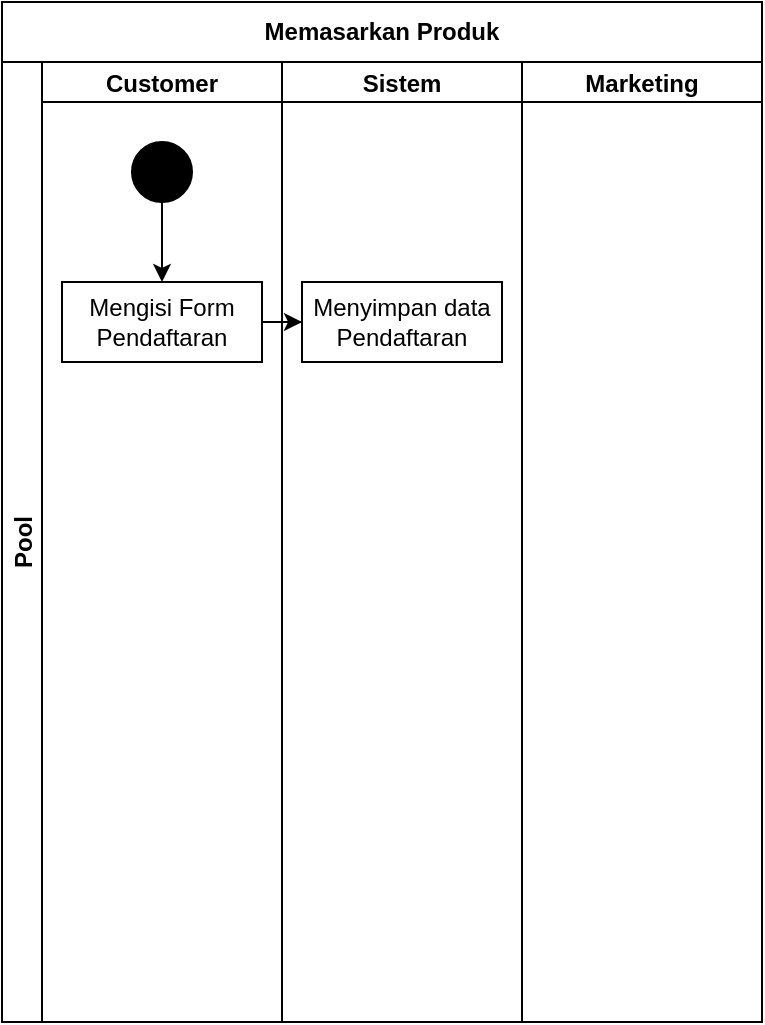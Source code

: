 <mxfile version="15.9.1" type="github">
  <diagram id="uzBCqw_kNzwT6rNOl7PK" name="Page-1">
    <mxGraphModel dx="1038" dy="579" grid="1" gridSize="10" guides="1" tooltips="1" connect="1" arrows="1" fold="1" page="1" pageScale="1" pageWidth="850" pageHeight="1100" math="0" shadow="0">
      <root>
        <mxCell id="0" />
        <mxCell id="1" parent="0" />
        <mxCell id="n2nUxR8Hnur2N0bHUAFO-3" value="Pool" style="swimlane;childLayout=stackLayout;resizeParent=1;resizeParentMax=0;startSize=20;horizontal=0;horizontalStack=1;" vertex="1" parent="1">
          <mxGeometry x="40" y="40" width="380" height="480" as="geometry" />
        </mxCell>
        <mxCell id="n2nUxR8Hnur2N0bHUAFO-4" value="Customer" style="swimlane;startSize=20;" vertex="1" parent="n2nUxR8Hnur2N0bHUAFO-3">
          <mxGeometry x="20" width="120" height="480" as="geometry" />
        </mxCell>
        <mxCell id="n2nUxR8Hnur2N0bHUAFO-15" style="edgeStyle=orthogonalEdgeStyle;rounded=0;orthogonalLoop=1;jettySize=auto;html=1;entryX=0.5;entryY=0;entryDx=0;entryDy=0;" edge="1" parent="n2nUxR8Hnur2N0bHUAFO-4" source="n2nUxR8Hnur2N0bHUAFO-11" target="n2nUxR8Hnur2N0bHUAFO-14">
          <mxGeometry relative="1" as="geometry" />
        </mxCell>
        <mxCell id="n2nUxR8Hnur2N0bHUAFO-11" value="" style="ellipse;whiteSpace=wrap;html=1;aspect=fixed;fillColor=#000000;" vertex="1" parent="n2nUxR8Hnur2N0bHUAFO-4">
          <mxGeometry x="45" y="40" width="30" height="30" as="geometry" />
        </mxCell>
        <mxCell id="n2nUxR8Hnur2N0bHUAFO-14" value="Mengisi Form Pendaftaran" style="rounded=0;whiteSpace=wrap;html=1;fillColor=#FFFFFF;" vertex="1" parent="n2nUxR8Hnur2N0bHUAFO-4">
          <mxGeometry x="10" y="110" width="100" height="40" as="geometry" />
        </mxCell>
        <mxCell id="n2nUxR8Hnur2N0bHUAFO-5" value="Sistem" style="swimlane;startSize=20;" vertex="1" parent="n2nUxR8Hnur2N0bHUAFO-3">
          <mxGeometry x="140" width="120" height="480" as="geometry" />
        </mxCell>
        <mxCell id="n2nUxR8Hnur2N0bHUAFO-16" value="Menyimpan data Pendaftaran" style="rounded=0;whiteSpace=wrap;html=1;fillColor=#FFFFFF;" vertex="1" parent="n2nUxR8Hnur2N0bHUAFO-5">
          <mxGeometry x="10" y="110" width="100" height="40" as="geometry" />
        </mxCell>
        <mxCell id="n2nUxR8Hnur2N0bHUAFO-6" value="Marketing" style="swimlane;startSize=20;" vertex="1" parent="n2nUxR8Hnur2N0bHUAFO-3">
          <mxGeometry x="260" width="120" height="480" as="geometry">
            <mxRectangle x="260" width="30" height="480" as="alternateBounds" />
          </mxGeometry>
        </mxCell>
        <mxCell id="n2nUxR8Hnur2N0bHUAFO-17" style="edgeStyle=orthogonalEdgeStyle;rounded=0;orthogonalLoop=1;jettySize=auto;html=1;entryX=0;entryY=0.5;entryDx=0;entryDy=0;" edge="1" parent="n2nUxR8Hnur2N0bHUAFO-3" source="n2nUxR8Hnur2N0bHUAFO-14" target="n2nUxR8Hnur2N0bHUAFO-16">
          <mxGeometry relative="1" as="geometry" />
        </mxCell>
        <mxCell id="n2nUxR8Hnur2N0bHUAFO-7" value="" style="shape=table;startSize=0;container=1;collapsible=0;childLayout=tableLayout;fontStyle=1" vertex="1" parent="1">
          <mxGeometry x="40" y="10" width="380" height="30" as="geometry" />
        </mxCell>
        <mxCell id="n2nUxR8Hnur2N0bHUAFO-8" value="" style="shape=partialRectangle;collapsible=0;dropTarget=0;pointerEvents=0;fillColor=none;top=0;left=0;bottom=0;right=0;points=[[0,0.5],[1,0.5]];portConstraint=eastwest;" vertex="1" parent="n2nUxR8Hnur2N0bHUAFO-7">
          <mxGeometry width="380" height="30" as="geometry" />
        </mxCell>
        <mxCell id="n2nUxR8Hnur2N0bHUAFO-9" value="&lt;b&gt;Memasarkan Produk&lt;/b&gt;" style="shape=partialRectangle;html=1;whiteSpace=wrap;connectable=0;overflow=hidden;fillColor=none;top=0;left=0;bottom=0;right=0;pointerEvents=1;" vertex="1" parent="n2nUxR8Hnur2N0bHUAFO-8">
          <mxGeometry width="380" height="30" as="geometry">
            <mxRectangle width="380" height="30" as="alternateBounds" />
          </mxGeometry>
        </mxCell>
      </root>
    </mxGraphModel>
  </diagram>
</mxfile>
